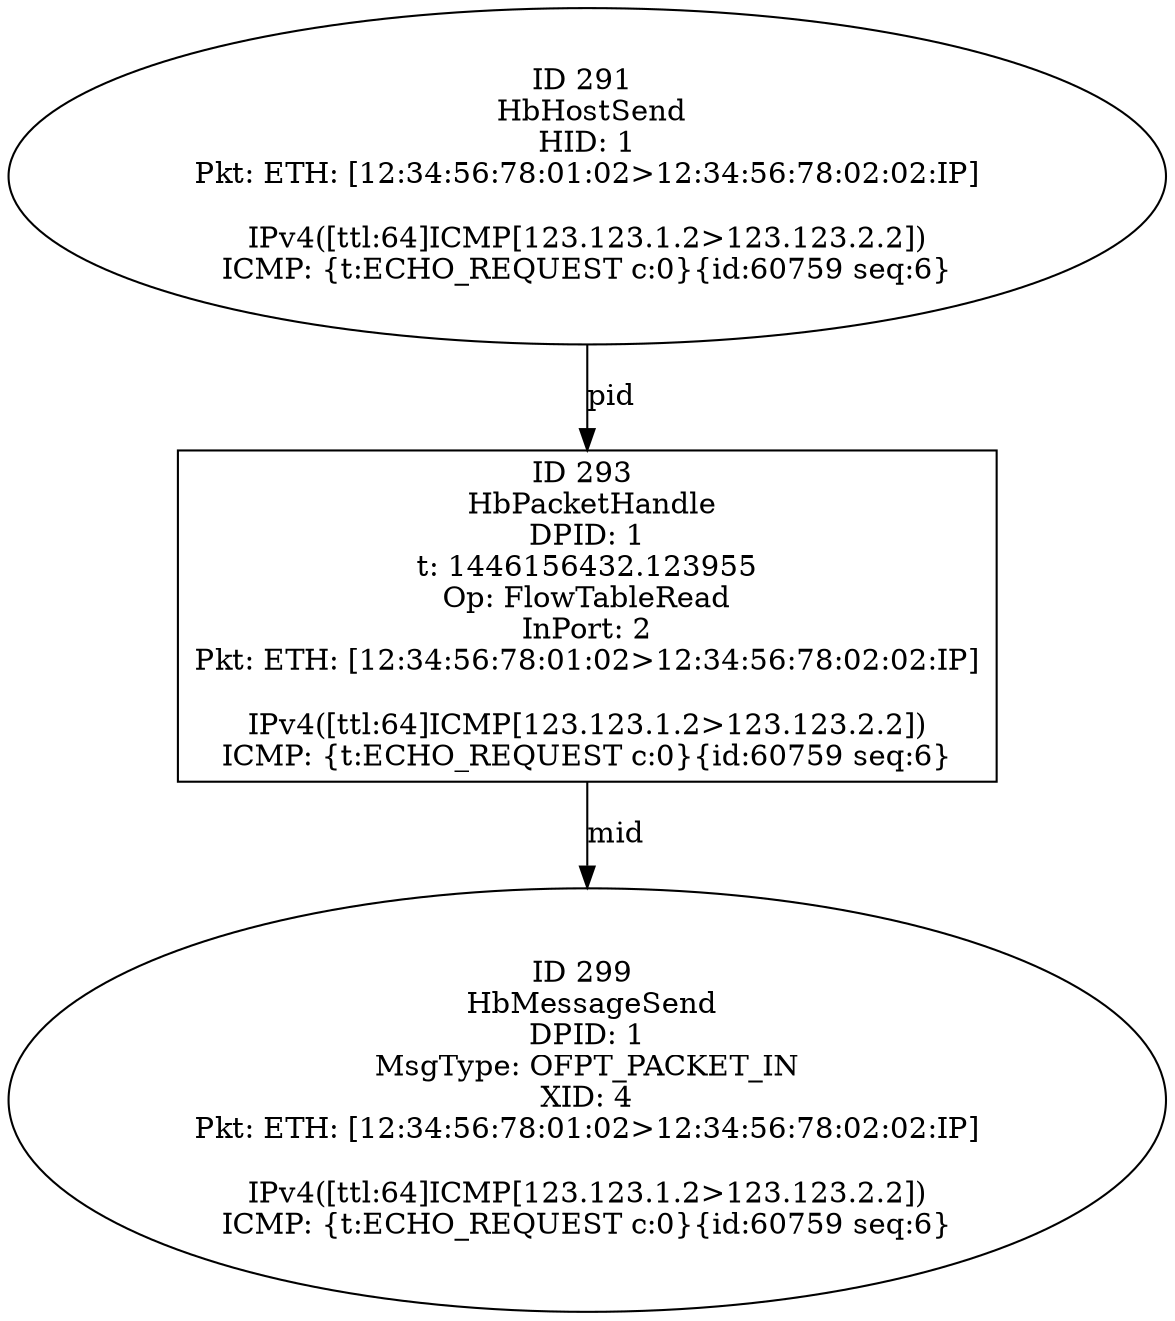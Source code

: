strict digraph G {
291 [shape=oval, event=<hb_events.HbHostSend object at 0x10ed92690>, label="ID 291 
 HbHostSend
HID: 1
Pkt: ETH: [12:34:56:78:01:02>12:34:56:78:02:02:IP]

IPv4([ttl:64]ICMP[123.123.1.2>123.123.2.2])
ICMP: {t:ECHO_REQUEST c:0}{id:60759 seq:6}"];
299 [shape=oval, event=<hb_events.HbMessageSend object at 0x10ed97210>, label="ID 299 
 HbMessageSend
DPID: 1
MsgType: OFPT_PACKET_IN
XID: 4
Pkt: ETH: [12:34:56:78:01:02>12:34:56:78:02:02:IP]

IPv4([ttl:64]ICMP[123.123.1.2>123.123.2.2])
ICMP: {t:ECHO_REQUEST c:0}{id:60759 seq:6}"];
293 [shape=box, event=<hb_events.HbPacketHandle object at 0x10ed928d0>, label="ID 293 
 HbPacketHandle
DPID: 1
t: 1446156432.123955
Op: FlowTableRead
InPort: 2
Pkt: ETH: [12:34:56:78:01:02>12:34:56:78:02:02:IP]

IPv4([ttl:64]ICMP[123.123.1.2>123.123.2.2])
ICMP: {t:ECHO_REQUEST c:0}{id:60759 seq:6}"];
291 -> 293  [rel=pid, label=pid];
293 -> 299  [rel=mid, label=mid];
}
